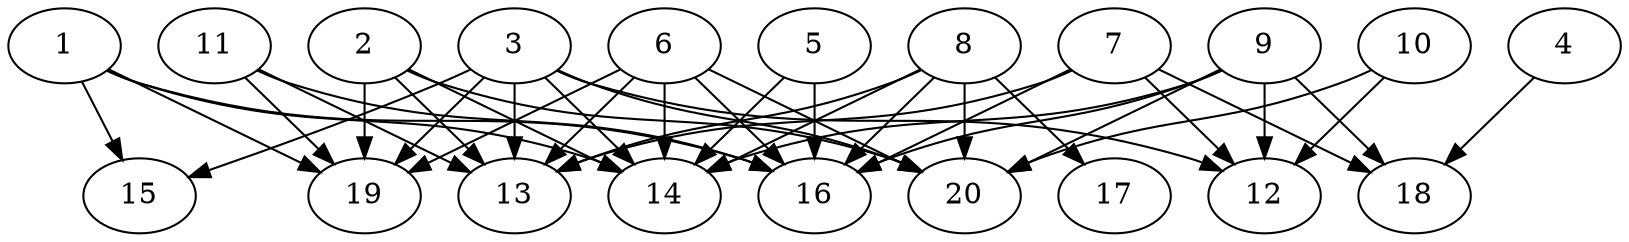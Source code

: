 // DAG automatically generated by daggen at Wed Jul 24 21:21:55 2019
// ./daggen --dot -n 20 --ccr 0.5 --fat 0.8 --regular 0.5 --density 0.6 --mindata 5242880 --maxdata 52428800 
digraph G {
  1 [size="78876672", alpha="0.16", expect_size="39438336"] 
  1 -> 14 [size ="39438336"]
  1 -> 15 [size ="39438336"]
  1 -> 16 [size ="39438336"]
  1 -> 19 [size ="39438336"]
  2 [size="63166464", alpha="0.12", expect_size="31583232"] 
  2 -> 13 [size ="31583232"]
  2 -> 14 [size ="31583232"]
  2 -> 19 [size ="31583232"]
  2 -> 20 [size ="31583232"]
  3 [size="100083712", alpha="0.19", expect_size="50041856"] 
  3 -> 12 [size ="50041856"]
  3 -> 13 [size ="50041856"]
  3 -> 14 [size ="50041856"]
  3 -> 15 [size ="50041856"]
  3 -> 19 [size ="50041856"]
  3 -> 20 [size ="50041856"]
  4 [size="85696512", alpha="0.04", expect_size="42848256"] 
  4 -> 18 [size ="42848256"]
  5 [size="35518464", alpha="0.11", expect_size="17759232"] 
  5 -> 14 [size ="17759232"]
  5 -> 16 [size ="17759232"]
  6 [size="68128768", alpha="0.04", expect_size="34064384"] 
  6 -> 13 [size ="34064384"]
  6 -> 14 [size ="34064384"]
  6 -> 16 [size ="34064384"]
  6 -> 19 [size ="34064384"]
  6 -> 20 [size ="34064384"]
  7 [size="103483392", alpha="0.13", expect_size="51741696"] 
  7 -> 12 [size ="51741696"]
  7 -> 13 [size ="51741696"]
  7 -> 16 [size ="51741696"]
  7 -> 18 [size ="51741696"]
  8 [size="62322688", alpha="0.19", expect_size="31161344"] 
  8 -> 13 [size ="31161344"]
  8 -> 14 [size ="31161344"]
  8 -> 16 [size ="31161344"]
  8 -> 17 [size ="31161344"]
  8 -> 20 [size ="31161344"]
  9 [size="81678336", alpha="0.08", expect_size="40839168"] 
  9 -> 12 [size ="40839168"]
  9 -> 14 [size ="40839168"]
  9 -> 16 [size ="40839168"]
  9 -> 18 [size ="40839168"]
  9 -> 20 [size ="40839168"]
  10 [size="63221760", alpha="0.20", expect_size="31610880"] 
  10 -> 12 [size ="31610880"]
  10 -> 20 [size ="31610880"]
  11 [size="37505024", alpha="0.20", expect_size="18752512"] 
  11 -> 13 [size ="18752512"]
  11 -> 16 [size ="18752512"]
  11 -> 19 [size ="18752512"]
  12 [size="18952192", alpha="0.04", expect_size="9476096"] 
  13 [size="73832448", alpha="0.01", expect_size="36916224"] 
  14 [size="68593664", alpha="0.20", expect_size="34296832"] 
  15 [size="87789568", alpha="0.13", expect_size="43894784"] 
  16 [size="46000128", alpha="0.20", expect_size="23000064"] 
  17 [size="63709184", alpha="0.15", expect_size="31854592"] 
  18 [size="29597696", alpha="0.02", expect_size="14798848"] 
  19 [size="27043840", alpha="0.08", expect_size="13521920"] 
  20 [size="63176704", alpha="0.17", expect_size="31588352"] 
}
